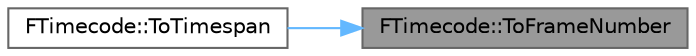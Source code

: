 digraph "FTimecode::ToFrameNumber"
{
 // INTERACTIVE_SVG=YES
 // LATEX_PDF_SIZE
  bgcolor="transparent";
  edge [fontname=Helvetica,fontsize=10,labelfontname=Helvetica,labelfontsize=10];
  node [fontname=Helvetica,fontsize=10,shape=box,height=0.2,width=0.4];
  rankdir="RL";
  Node1 [id="Node000001",label="FTimecode::ToFrameNumber",height=0.2,width=0.4,color="gray40", fillcolor="grey60", style="filled", fontcolor="black",tooltip="Converts this Timecode back into a Frame Number at the given framerate, taking into account if this i..."];
  Node1 -> Node2 [id="edge1_Node000001_Node000002",dir="back",color="steelblue1",style="solid",tooltip=" "];
  Node2 [id="Node000002",label="FTimecode::ToTimespan",height=0.2,width=0.4,color="grey40", fillcolor="white", style="filled",URL="$da/d69/structFTimecode.html#ad576bc64199dade23db2202324bc8368",tooltip="Converts this Timecode back into a timespan at the given framerate, taking into account if this is a ..."];
}
